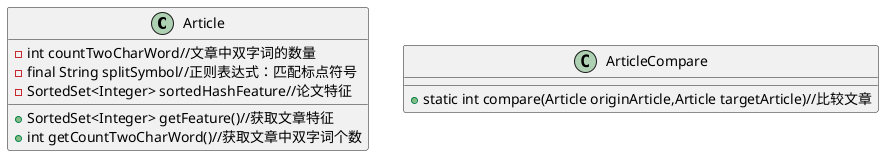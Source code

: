 @startuml
class Article{
    - int countTwoCharWord//文章中双字词的数量
    - final String splitSymbol//正则表达式：匹配标点符号
    - SortedSet<Integer> sortedHashFeature//论文特征
    + SortedSet<Integer> getFeature()//获取文章特征
    + int getCountTwoCharWord()//获取文章中双字词个数
}
class ArticleCompare {
    + static int compare(Article originArticle,Article targetArticle)//比较文章
}
@enduml
